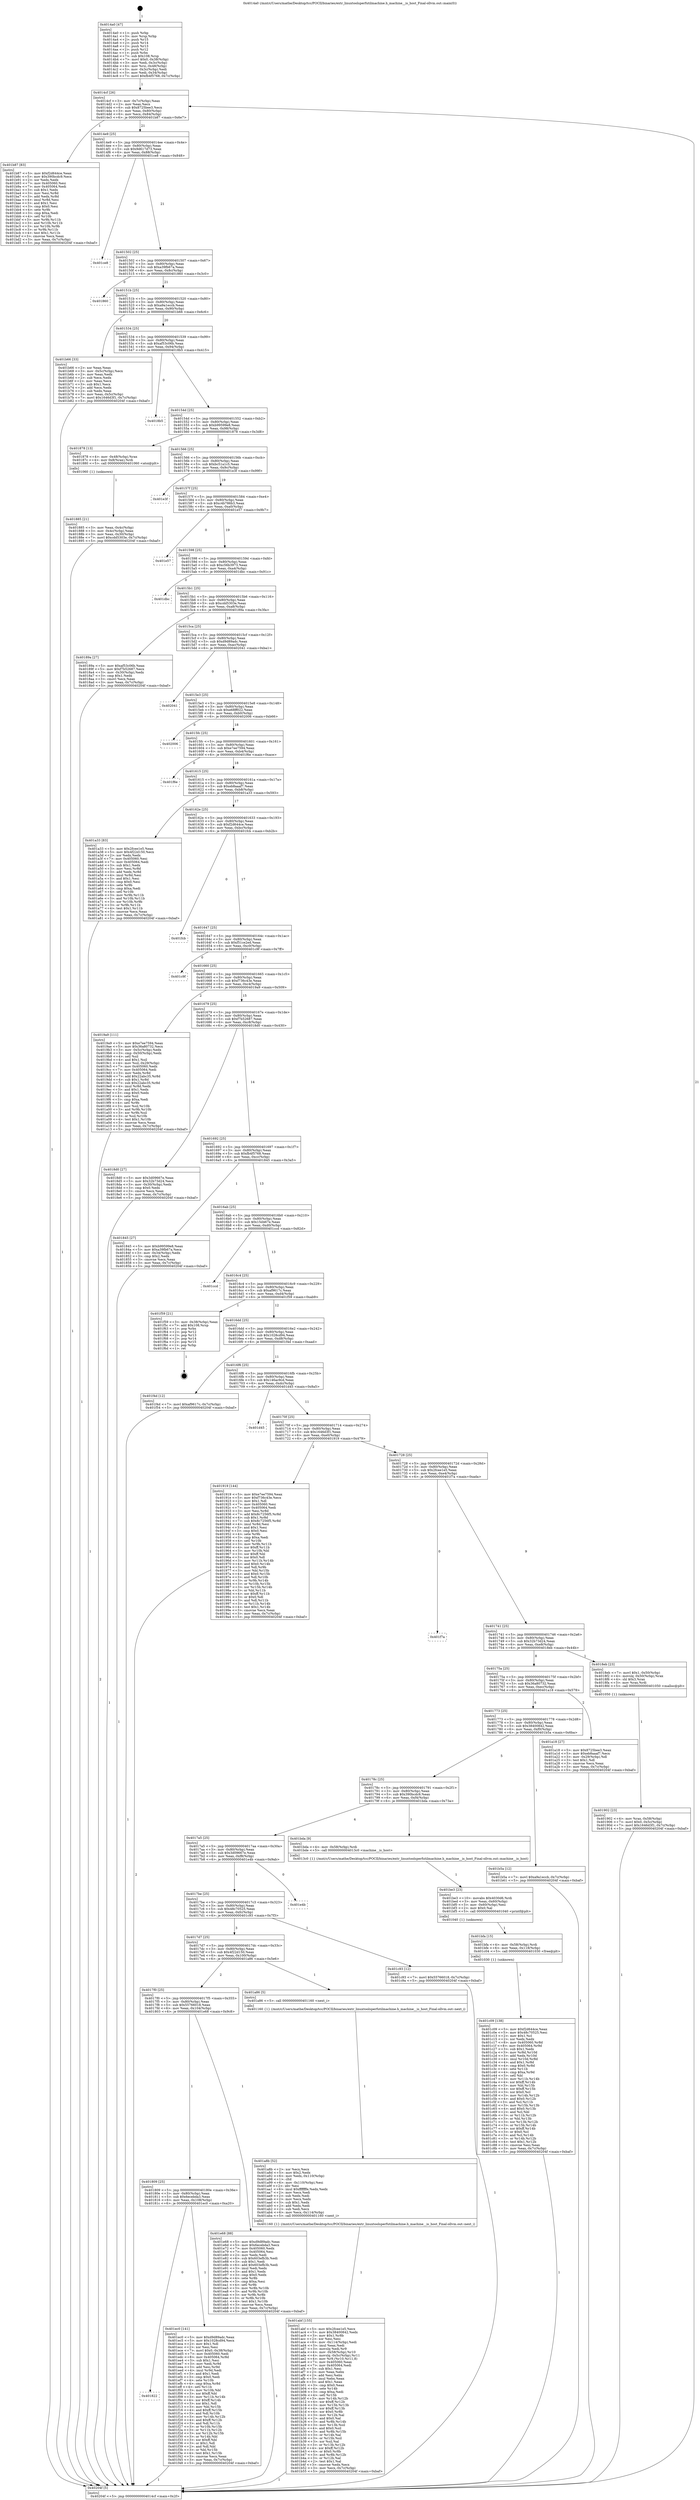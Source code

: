 digraph "0x4014a0" {
  label = "0x4014a0 (/mnt/c/Users/mathe/Desktop/tcc/POCII/binaries/extr_linuxtoolsperfutilmachine.h_machine__is_host_Final-ollvm.out::main(0))"
  labelloc = "t"
  node[shape=record]

  Entry [label="",width=0.3,height=0.3,shape=circle,fillcolor=black,style=filled]
  "0x4014cf" [label="{
     0x4014cf [26]\l
     | [instrs]\l
     &nbsp;&nbsp;0x4014cf \<+3\>: mov -0x7c(%rbp),%eax\l
     &nbsp;&nbsp;0x4014d2 \<+2\>: mov %eax,%ecx\l
     &nbsp;&nbsp;0x4014d4 \<+6\>: sub $0x8725bee3,%ecx\l
     &nbsp;&nbsp;0x4014da \<+3\>: mov %eax,-0x80(%rbp)\l
     &nbsp;&nbsp;0x4014dd \<+6\>: mov %ecx,-0x84(%rbp)\l
     &nbsp;&nbsp;0x4014e3 \<+6\>: je 0000000000401b87 \<main+0x6e7\>\l
  }"]
  "0x401b87" [label="{
     0x401b87 [83]\l
     | [instrs]\l
     &nbsp;&nbsp;0x401b87 \<+5\>: mov $0xf2d644ce,%eax\l
     &nbsp;&nbsp;0x401b8c \<+5\>: mov $0x390bcdc9,%ecx\l
     &nbsp;&nbsp;0x401b91 \<+2\>: xor %edx,%edx\l
     &nbsp;&nbsp;0x401b93 \<+7\>: mov 0x405060,%esi\l
     &nbsp;&nbsp;0x401b9a \<+7\>: mov 0x405064,%edi\l
     &nbsp;&nbsp;0x401ba1 \<+3\>: sub $0x1,%edx\l
     &nbsp;&nbsp;0x401ba4 \<+3\>: mov %esi,%r8d\l
     &nbsp;&nbsp;0x401ba7 \<+3\>: add %edx,%r8d\l
     &nbsp;&nbsp;0x401baa \<+4\>: imul %r8d,%esi\l
     &nbsp;&nbsp;0x401bae \<+3\>: and $0x1,%esi\l
     &nbsp;&nbsp;0x401bb1 \<+3\>: cmp $0x0,%esi\l
     &nbsp;&nbsp;0x401bb4 \<+4\>: sete %r9b\l
     &nbsp;&nbsp;0x401bb8 \<+3\>: cmp $0xa,%edi\l
     &nbsp;&nbsp;0x401bbb \<+4\>: setl %r10b\l
     &nbsp;&nbsp;0x401bbf \<+3\>: mov %r9b,%r11b\l
     &nbsp;&nbsp;0x401bc2 \<+3\>: and %r10b,%r11b\l
     &nbsp;&nbsp;0x401bc5 \<+3\>: xor %r10b,%r9b\l
     &nbsp;&nbsp;0x401bc8 \<+3\>: or %r9b,%r11b\l
     &nbsp;&nbsp;0x401bcb \<+4\>: test $0x1,%r11b\l
     &nbsp;&nbsp;0x401bcf \<+3\>: cmovne %ecx,%eax\l
     &nbsp;&nbsp;0x401bd2 \<+3\>: mov %eax,-0x7c(%rbp)\l
     &nbsp;&nbsp;0x401bd5 \<+5\>: jmp 000000000040204f \<main+0xbaf\>\l
  }"]
  "0x4014e9" [label="{
     0x4014e9 [25]\l
     | [instrs]\l
     &nbsp;&nbsp;0x4014e9 \<+5\>: jmp 00000000004014ee \<main+0x4e\>\l
     &nbsp;&nbsp;0x4014ee \<+3\>: mov -0x80(%rbp),%eax\l
     &nbsp;&nbsp;0x4014f1 \<+5\>: sub $0x9d617d73,%eax\l
     &nbsp;&nbsp;0x4014f6 \<+6\>: mov %eax,-0x88(%rbp)\l
     &nbsp;&nbsp;0x4014fc \<+6\>: je 0000000000401ce8 \<main+0x848\>\l
  }"]
  Exit [label="",width=0.3,height=0.3,shape=circle,fillcolor=black,style=filled,peripheries=2]
  "0x401ce8" [label="{
     0x401ce8\l
  }", style=dashed]
  "0x401502" [label="{
     0x401502 [25]\l
     | [instrs]\l
     &nbsp;&nbsp;0x401502 \<+5\>: jmp 0000000000401507 \<main+0x67\>\l
     &nbsp;&nbsp;0x401507 \<+3\>: mov -0x80(%rbp),%eax\l
     &nbsp;&nbsp;0x40150a \<+5\>: sub $0xa39fb67a,%eax\l
     &nbsp;&nbsp;0x40150f \<+6\>: mov %eax,-0x8c(%rbp)\l
     &nbsp;&nbsp;0x401515 \<+6\>: je 0000000000401860 \<main+0x3c0\>\l
  }"]
  "0x401822" [label="{
     0x401822\l
  }", style=dashed]
  "0x401860" [label="{
     0x401860\l
  }", style=dashed]
  "0x40151b" [label="{
     0x40151b [25]\l
     | [instrs]\l
     &nbsp;&nbsp;0x40151b \<+5\>: jmp 0000000000401520 \<main+0x80\>\l
     &nbsp;&nbsp;0x401520 \<+3\>: mov -0x80(%rbp),%eax\l
     &nbsp;&nbsp;0x401523 \<+5\>: sub $0xa9a1eccb,%eax\l
     &nbsp;&nbsp;0x401528 \<+6\>: mov %eax,-0x90(%rbp)\l
     &nbsp;&nbsp;0x40152e \<+6\>: je 0000000000401b66 \<main+0x6c6\>\l
  }"]
  "0x401ec0" [label="{
     0x401ec0 [141]\l
     | [instrs]\l
     &nbsp;&nbsp;0x401ec0 \<+5\>: mov $0xd9d89adc,%eax\l
     &nbsp;&nbsp;0x401ec5 \<+5\>: mov $0x1028cd94,%ecx\l
     &nbsp;&nbsp;0x401eca \<+2\>: mov $0x1,%dl\l
     &nbsp;&nbsp;0x401ecc \<+2\>: xor %esi,%esi\l
     &nbsp;&nbsp;0x401ece \<+7\>: movl $0x0,-0x38(%rbp)\l
     &nbsp;&nbsp;0x401ed5 \<+7\>: mov 0x405060,%edi\l
     &nbsp;&nbsp;0x401edc \<+8\>: mov 0x405064,%r8d\l
     &nbsp;&nbsp;0x401ee4 \<+3\>: sub $0x1,%esi\l
     &nbsp;&nbsp;0x401ee7 \<+3\>: mov %edi,%r9d\l
     &nbsp;&nbsp;0x401eea \<+3\>: add %esi,%r9d\l
     &nbsp;&nbsp;0x401eed \<+4\>: imul %r9d,%edi\l
     &nbsp;&nbsp;0x401ef1 \<+3\>: and $0x1,%edi\l
     &nbsp;&nbsp;0x401ef4 \<+3\>: cmp $0x0,%edi\l
     &nbsp;&nbsp;0x401ef7 \<+4\>: sete %r10b\l
     &nbsp;&nbsp;0x401efb \<+4\>: cmp $0xa,%r8d\l
     &nbsp;&nbsp;0x401eff \<+4\>: setl %r11b\l
     &nbsp;&nbsp;0x401f03 \<+3\>: mov %r10b,%bl\l
     &nbsp;&nbsp;0x401f06 \<+3\>: xor $0xff,%bl\l
     &nbsp;&nbsp;0x401f09 \<+3\>: mov %r11b,%r14b\l
     &nbsp;&nbsp;0x401f0c \<+4\>: xor $0xff,%r14b\l
     &nbsp;&nbsp;0x401f10 \<+3\>: xor $0x1,%dl\l
     &nbsp;&nbsp;0x401f13 \<+3\>: mov %bl,%r15b\l
     &nbsp;&nbsp;0x401f16 \<+4\>: and $0xff,%r15b\l
     &nbsp;&nbsp;0x401f1a \<+3\>: and %dl,%r10b\l
     &nbsp;&nbsp;0x401f1d \<+3\>: mov %r14b,%r12b\l
     &nbsp;&nbsp;0x401f20 \<+4\>: and $0xff,%r12b\l
     &nbsp;&nbsp;0x401f24 \<+3\>: and %dl,%r11b\l
     &nbsp;&nbsp;0x401f27 \<+3\>: or %r10b,%r15b\l
     &nbsp;&nbsp;0x401f2a \<+3\>: or %r11b,%r12b\l
     &nbsp;&nbsp;0x401f2d \<+3\>: xor %r12b,%r15b\l
     &nbsp;&nbsp;0x401f30 \<+3\>: or %r14b,%bl\l
     &nbsp;&nbsp;0x401f33 \<+3\>: xor $0xff,%bl\l
     &nbsp;&nbsp;0x401f36 \<+3\>: or $0x1,%dl\l
     &nbsp;&nbsp;0x401f39 \<+2\>: and %dl,%bl\l
     &nbsp;&nbsp;0x401f3b \<+3\>: or %bl,%r15b\l
     &nbsp;&nbsp;0x401f3e \<+4\>: test $0x1,%r15b\l
     &nbsp;&nbsp;0x401f42 \<+3\>: cmovne %ecx,%eax\l
     &nbsp;&nbsp;0x401f45 \<+3\>: mov %eax,-0x7c(%rbp)\l
     &nbsp;&nbsp;0x401f48 \<+5\>: jmp 000000000040204f \<main+0xbaf\>\l
  }"]
  "0x401b66" [label="{
     0x401b66 [33]\l
     | [instrs]\l
     &nbsp;&nbsp;0x401b66 \<+2\>: xor %eax,%eax\l
     &nbsp;&nbsp;0x401b68 \<+3\>: mov -0x5c(%rbp),%ecx\l
     &nbsp;&nbsp;0x401b6b \<+2\>: mov %eax,%edx\l
     &nbsp;&nbsp;0x401b6d \<+2\>: sub %ecx,%edx\l
     &nbsp;&nbsp;0x401b6f \<+2\>: mov %eax,%ecx\l
     &nbsp;&nbsp;0x401b71 \<+3\>: sub $0x1,%ecx\l
     &nbsp;&nbsp;0x401b74 \<+2\>: add %ecx,%edx\l
     &nbsp;&nbsp;0x401b76 \<+2\>: sub %edx,%eax\l
     &nbsp;&nbsp;0x401b78 \<+3\>: mov %eax,-0x5c(%rbp)\l
     &nbsp;&nbsp;0x401b7b \<+7\>: movl $0x1646d3f1,-0x7c(%rbp)\l
     &nbsp;&nbsp;0x401b82 \<+5\>: jmp 000000000040204f \<main+0xbaf\>\l
  }"]
  "0x401534" [label="{
     0x401534 [25]\l
     | [instrs]\l
     &nbsp;&nbsp;0x401534 \<+5\>: jmp 0000000000401539 \<main+0x99\>\l
     &nbsp;&nbsp;0x401539 \<+3\>: mov -0x80(%rbp),%eax\l
     &nbsp;&nbsp;0x40153c \<+5\>: sub $0xaf53c06b,%eax\l
     &nbsp;&nbsp;0x401541 \<+6\>: mov %eax,-0x94(%rbp)\l
     &nbsp;&nbsp;0x401547 \<+6\>: je 00000000004018b5 \<main+0x415\>\l
  }"]
  "0x401809" [label="{
     0x401809 [25]\l
     | [instrs]\l
     &nbsp;&nbsp;0x401809 \<+5\>: jmp 000000000040180e \<main+0x36e\>\l
     &nbsp;&nbsp;0x40180e \<+3\>: mov -0x80(%rbp),%eax\l
     &nbsp;&nbsp;0x401811 \<+5\>: sub $0x6ecebda3,%eax\l
     &nbsp;&nbsp;0x401816 \<+6\>: mov %eax,-0x108(%rbp)\l
     &nbsp;&nbsp;0x40181c \<+6\>: je 0000000000401ec0 \<main+0xa20\>\l
  }"]
  "0x4018b5" [label="{
     0x4018b5\l
  }", style=dashed]
  "0x40154d" [label="{
     0x40154d [25]\l
     | [instrs]\l
     &nbsp;&nbsp;0x40154d \<+5\>: jmp 0000000000401552 \<main+0xb2\>\l
     &nbsp;&nbsp;0x401552 \<+3\>: mov -0x80(%rbp),%eax\l
     &nbsp;&nbsp;0x401555 \<+5\>: sub $0xb99599e8,%eax\l
     &nbsp;&nbsp;0x40155a \<+6\>: mov %eax,-0x98(%rbp)\l
     &nbsp;&nbsp;0x401560 \<+6\>: je 0000000000401878 \<main+0x3d8\>\l
  }"]
  "0x401e68" [label="{
     0x401e68 [88]\l
     | [instrs]\l
     &nbsp;&nbsp;0x401e68 \<+5\>: mov $0xd9d89adc,%eax\l
     &nbsp;&nbsp;0x401e6d \<+5\>: mov $0x6ecebda3,%ecx\l
     &nbsp;&nbsp;0x401e72 \<+7\>: mov 0x405060,%edx\l
     &nbsp;&nbsp;0x401e79 \<+7\>: mov 0x405064,%esi\l
     &nbsp;&nbsp;0x401e80 \<+2\>: mov %edx,%edi\l
     &nbsp;&nbsp;0x401e82 \<+6\>: sub $0x603efb3b,%edi\l
     &nbsp;&nbsp;0x401e88 \<+3\>: sub $0x1,%edi\l
     &nbsp;&nbsp;0x401e8b \<+6\>: add $0x603efb3b,%edi\l
     &nbsp;&nbsp;0x401e91 \<+3\>: imul %edi,%edx\l
     &nbsp;&nbsp;0x401e94 \<+3\>: and $0x1,%edx\l
     &nbsp;&nbsp;0x401e97 \<+3\>: cmp $0x0,%edx\l
     &nbsp;&nbsp;0x401e9a \<+4\>: sete %r8b\l
     &nbsp;&nbsp;0x401e9e \<+3\>: cmp $0xa,%esi\l
     &nbsp;&nbsp;0x401ea1 \<+4\>: setl %r9b\l
     &nbsp;&nbsp;0x401ea5 \<+3\>: mov %r8b,%r10b\l
     &nbsp;&nbsp;0x401ea8 \<+3\>: and %r9b,%r10b\l
     &nbsp;&nbsp;0x401eab \<+3\>: xor %r9b,%r8b\l
     &nbsp;&nbsp;0x401eae \<+3\>: or %r8b,%r10b\l
     &nbsp;&nbsp;0x401eb1 \<+4\>: test $0x1,%r10b\l
     &nbsp;&nbsp;0x401eb5 \<+3\>: cmovne %ecx,%eax\l
     &nbsp;&nbsp;0x401eb8 \<+3\>: mov %eax,-0x7c(%rbp)\l
     &nbsp;&nbsp;0x401ebb \<+5\>: jmp 000000000040204f \<main+0xbaf\>\l
  }"]
  "0x401878" [label="{
     0x401878 [13]\l
     | [instrs]\l
     &nbsp;&nbsp;0x401878 \<+4\>: mov -0x48(%rbp),%rax\l
     &nbsp;&nbsp;0x40187c \<+4\>: mov 0x8(%rax),%rdi\l
     &nbsp;&nbsp;0x401880 \<+5\>: call 0000000000401060 \<atoi@plt\>\l
     | [calls]\l
     &nbsp;&nbsp;0x401060 \{1\} (unknown)\l
  }"]
  "0x401566" [label="{
     0x401566 [25]\l
     | [instrs]\l
     &nbsp;&nbsp;0x401566 \<+5\>: jmp 000000000040156b \<main+0xcb\>\l
     &nbsp;&nbsp;0x40156b \<+3\>: mov -0x80(%rbp),%eax\l
     &nbsp;&nbsp;0x40156e \<+5\>: sub $0xbc51a1c5,%eax\l
     &nbsp;&nbsp;0x401573 \<+6\>: mov %eax,-0x9c(%rbp)\l
     &nbsp;&nbsp;0x401579 \<+6\>: je 0000000000401e3f \<main+0x99f\>\l
  }"]
  "0x401c09" [label="{
     0x401c09 [138]\l
     | [instrs]\l
     &nbsp;&nbsp;0x401c09 \<+5\>: mov $0xf2d644ce,%eax\l
     &nbsp;&nbsp;0x401c0e \<+5\>: mov $0x48c70525,%esi\l
     &nbsp;&nbsp;0x401c13 \<+2\>: mov $0x1,%cl\l
     &nbsp;&nbsp;0x401c15 \<+2\>: xor %edx,%edx\l
     &nbsp;&nbsp;0x401c17 \<+8\>: mov 0x405060,%r8d\l
     &nbsp;&nbsp;0x401c1f \<+8\>: mov 0x405064,%r9d\l
     &nbsp;&nbsp;0x401c27 \<+3\>: sub $0x1,%edx\l
     &nbsp;&nbsp;0x401c2a \<+3\>: mov %r8d,%r10d\l
     &nbsp;&nbsp;0x401c2d \<+3\>: add %edx,%r10d\l
     &nbsp;&nbsp;0x401c30 \<+4\>: imul %r10d,%r8d\l
     &nbsp;&nbsp;0x401c34 \<+4\>: and $0x1,%r8d\l
     &nbsp;&nbsp;0x401c38 \<+4\>: cmp $0x0,%r8d\l
     &nbsp;&nbsp;0x401c3c \<+4\>: sete %r11b\l
     &nbsp;&nbsp;0x401c40 \<+4\>: cmp $0xa,%r9d\l
     &nbsp;&nbsp;0x401c44 \<+3\>: setl %bl\l
     &nbsp;&nbsp;0x401c47 \<+3\>: mov %r11b,%r14b\l
     &nbsp;&nbsp;0x401c4a \<+4\>: xor $0xff,%r14b\l
     &nbsp;&nbsp;0x401c4e \<+3\>: mov %bl,%r15b\l
     &nbsp;&nbsp;0x401c51 \<+4\>: xor $0xff,%r15b\l
     &nbsp;&nbsp;0x401c55 \<+3\>: xor $0x0,%cl\l
     &nbsp;&nbsp;0x401c58 \<+3\>: mov %r14b,%r12b\l
     &nbsp;&nbsp;0x401c5b \<+4\>: and $0x0,%r12b\l
     &nbsp;&nbsp;0x401c5f \<+3\>: and %cl,%r11b\l
     &nbsp;&nbsp;0x401c62 \<+3\>: mov %r15b,%r13b\l
     &nbsp;&nbsp;0x401c65 \<+4\>: and $0x0,%r13b\l
     &nbsp;&nbsp;0x401c69 \<+2\>: and %cl,%bl\l
     &nbsp;&nbsp;0x401c6b \<+3\>: or %r11b,%r12b\l
     &nbsp;&nbsp;0x401c6e \<+3\>: or %bl,%r13b\l
     &nbsp;&nbsp;0x401c71 \<+3\>: xor %r13b,%r12b\l
     &nbsp;&nbsp;0x401c74 \<+3\>: or %r15b,%r14b\l
     &nbsp;&nbsp;0x401c77 \<+4\>: xor $0xff,%r14b\l
     &nbsp;&nbsp;0x401c7b \<+3\>: or $0x0,%cl\l
     &nbsp;&nbsp;0x401c7e \<+3\>: and %cl,%r14b\l
     &nbsp;&nbsp;0x401c81 \<+3\>: or %r14b,%r12b\l
     &nbsp;&nbsp;0x401c84 \<+4\>: test $0x1,%r12b\l
     &nbsp;&nbsp;0x401c88 \<+3\>: cmovne %esi,%eax\l
     &nbsp;&nbsp;0x401c8b \<+3\>: mov %eax,-0x7c(%rbp)\l
     &nbsp;&nbsp;0x401c8e \<+5\>: jmp 000000000040204f \<main+0xbaf\>\l
  }"]
  "0x401e3f" [label="{
     0x401e3f\l
  }", style=dashed]
  "0x40157f" [label="{
     0x40157f [25]\l
     | [instrs]\l
     &nbsp;&nbsp;0x40157f \<+5\>: jmp 0000000000401584 \<main+0xe4\>\l
     &nbsp;&nbsp;0x401584 \<+3\>: mov -0x80(%rbp),%eax\l
     &nbsp;&nbsp;0x401587 \<+5\>: sub $0xc4b786b3,%eax\l
     &nbsp;&nbsp;0x40158c \<+6\>: mov %eax,-0xa0(%rbp)\l
     &nbsp;&nbsp;0x401592 \<+6\>: je 0000000000401e57 \<main+0x9b7\>\l
  }"]
  "0x401bfa" [label="{
     0x401bfa [15]\l
     | [instrs]\l
     &nbsp;&nbsp;0x401bfa \<+4\>: mov -0x58(%rbp),%rdi\l
     &nbsp;&nbsp;0x401bfe \<+6\>: mov %eax,-0x118(%rbp)\l
     &nbsp;&nbsp;0x401c04 \<+5\>: call 0000000000401030 \<free@plt\>\l
     | [calls]\l
     &nbsp;&nbsp;0x401030 \{1\} (unknown)\l
  }"]
  "0x401e57" [label="{
     0x401e57\l
  }", style=dashed]
  "0x401598" [label="{
     0x401598 [25]\l
     | [instrs]\l
     &nbsp;&nbsp;0x401598 \<+5\>: jmp 000000000040159d \<main+0xfd\>\l
     &nbsp;&nbsp;0x40159d \<+3\>: mov -0x80(%rbp),%eax\l
     &nbsp;&nbsp;0x4015a0 \<+5\>: sub $0xc56b3973,%eax\l
     &nbsp;&nbsp;0x4015a5 \<+6\>: mov %eax,-0xa4(%rbp)\l
     &nbsp;&nbsp;0x4015ab \<+6\>: je 0000000000401dbc \<main+0x91c\>\l
  }"]
  "0x401be3" [label="{
     0x401be3 [23]\l
     | [instrs]\l
     &nbsp;&nbsp;0x401be3 \<+10\>: movabs $0x4030d6,%rdi\l
     &nbsp;&nbsp;0x401bed \<+3\>: mov %eax,-0x60(%rbp)\l
     &nbsp;&nbsp;0x401bf0 \<+3\>: mov -0x60(%rbp),%esi\l
     &nbsp;&nbsp;0x401bf3 \<+2\>: mov $0x0,%al\l
     &nbsp;&nbsp;0x401bf5 \<+5\>: call 0000000000401040 \<printf@plt\>\l
     | [calls]\l
     &nbsp;&nbsp;0x401040 \{1\} (unknown)\l
  }"]
  "0x401dbc" [label="{
     0x401dbc\l
  }", style=dashed]
  "0x4015b1" [label="{
     0x4015b1 [25]\l
     | [instrs]\l
     &nbsp;&nbsp;0x4015b1 \<+5\>: jmp 00000000004015b6 \<main+0x116\>\l
     &nbsp;&nbsp;0x4015b6 \<+3\>: mov -0x80(%rbp),%eax\l
     &nbsp;&nbsp;0x4015b9 \<+5\>: sub $0xcdd5303e,%eax\l
     &nbsp;&nbsp;0x4015be \<+6\>: mov %eax,-0xa8(%rbp)\l
     &nbsp;&nbsp;0x4015c4 \<+6\>: je 000000000040189a \<main+0x3fa\>\l
  }"]
  "0x401abf" [label="{
     0x401abf [155]\l
     | [instrs]\l
     &nbsp;&nbsp;0x401abf \<+5\>: mov $0x2fcee1e5,%ecx\l
     &nbsp;&nbsp;0x401ac4 \<+5\>: mov $0x38400842,%edx\l
     &nbsp;&nbsp;0x401ac9 \<+3\>: mov $0x1,%r8b\l
     &nbsp;&nbsp;0x401acc \<+2\>: xor %esi,%esi\l
     &nbsp;&nbsp;0x401ace \<+6\>: mov -0x114(%rbp),%edi\l
     &nbsp;&nbsp;0x401ad4 \<+3\>: imul %eax,%edi\l
     &nbsp;&nbsp;0x401ad7 \<+3\>: movslq %edi,%r9\l
     &nbsp;&nbsp;0x401ada \<+4\>: mov -0x58(%rbp),%r10\l
     &nbsp;&nbsp;0x401ade \<+4\>: movslq -0x5c(%rbp),%r11\l
     &nbsp;&nbsp;0x401ae2 \<+4\>: mov %r9,(%r10,%r11,8)\l
     &nbsp;&nbsp;0x401ae6 \<+7\>: mov 0x405060,%eax\l
     &nbsp;&nbsp;0x401aed \<+7\>: mov 0x405064,%edi\l
     &nbsp;&nbsp;0x401af4 \<+3\>: sub $0x1,%esi\l
     &nbsp;&nbsp;0x401af7 \<+2\>: mov %eax,%ebx\l
     &nbsp;&nbsp;0x401af9 \<+2\>: add %esi,%ebx\l
     &nbsp;&nbsp;0x401afb \<+3\>: imul %ebx,%eax\l
     &nbsp;&nbsp;0x401afe \<+3\>: and $0x1,%eax\l
     &nbsp;&nbsp;0x401b01 \<+3\>: cmp $0x0,%eax\l
     &nbsp;&nbsp;0x401b04 \<+4\>: sete %r14b\l
     &nbsp;&nbsp;0x401b08 \<+3\>: cmp $0xa,%edi\l
     &nbsp;&nbsp;0x401b0b \<+4\>: setl %r15b\l
     &nbsp;&nbsp;0x401b0f \<+3\>: mov %r14b,%r12b\l
     &nbsp;&nbsp;0x401b12 \<+4\>: xor $0xff,%r12b\l
     &nbsp;&nbsp;0x401b16 \<+3\>: mov %r15b,%r13b\l
     &nbsp;&nbsp;0x401b19 \<+4\>: xor $0xff,%r13b\l
     &nbsp;&nbsp;0x401b1d \<+4\>: xor $0x0,%r8b\l
     &nbsp;&nbsp;0x401b21 \<+3\>: mov %r12b,%al\l
     &nbsp;&nbsp;0x401b24 \<+2\>: and $0x0,%al\l
     &nbsp;&nbsp;0x401b26 \<+3\>: and %r8b,%r14b\l
     &nbsp;&nbsp;0x401b29 \<+3\>: mov %r13b,%sil\l
     &nbsp;&nbsp;0x401b2c \<+4\>: and $0x0,%sil\l
     &nbsp;&nbsp;0x401b30 \<+3\>: and %r8b,%r15b\l
     &nbsp;&nbsp;0x401b33 \<+3\>: or %r14b,%al\l
     &nbsp;&nbsp;0x401b36 \<+3\>: or %r15b,%sil\l
     &nbsp;&nbsp;0x401b39 \<+3\>: xor %sil,%al\l
     &nbsp;&nbsp;0x401b3c \<+3\>: or %r13b,%r12b\l
     &nbsp;&nbsp;0x401b3f \<+4\>: xor $0xff,%r12b\l
     &nbsp;&nbsp;0x401b43 \<+4\>: or $0x0,%r8b\l
     &nbsp;&nbsp;0x401b47 \<+3\>: and %r8b,%r12b\l
     &nbsp;&nbsp;0x401b4a \<+3\>: or %r12b,%al\l
     &nbsp;&nbsp;0x401b4d \<+2\>: test $0x1,%al\l
     &nbsp;&nbsp;0x401b4f \<+3\>: cmovne %edx,%ecx\l
     &nbsp;&nbsp;0x401b52 \<+3\>: mov %ecx,-0x7c(%rbp)\l
     &nbsp;&nbsp;0x401b55 \<+5\>: jmp 000000000040204f \<main+0xbaf\>\l
  }"]
  "0x40189a" [label="{
     0x40189a [27]\l
     | [instrs]\l
     &nbsp;&nbsp;0x40189a \<+5\>: mov $0xaf53c06b,%eax\l
     &nbsp;&nbsp;0x40189f \<+5\>: mov $0xf7b52687,%ecx\l
     &nbsp;&nbsp;0x4018a4 \<+3\>: mov -0x30(%rbp),%edx\l
     &nbsp;&nbsp;0x4018a7 \<+3\>: cmp $0x1,%edx\l
     &nbsp;&nbsp;0x4018aa \<+3\>: cmovl %ecx,%eax\l
     &nbsp;&nbsp;0x4018ad \<+3\>: mov %eax,-0x7c(%rbp)\l
     &nbsp;&nbsp;0x4018b0 \<+5\>: jmp 000000000040204f \<main+0xbaf\>\l
  }"]
  "0x4015ca" [label="{
     0x4015ca [25]\l
     | [instrs]\l
     &nbsp;&nbsp;0x4015ca \<+5\>: jmp 00000000004015cf \<main+0x12f\>\l
     &nbsp;&nbsp;0x4015cf \<+3\>: mov -0x80(%rbp),%eax\l
     &nbsp;&nbsp;0x4015d2 \<+5\>: sub $0xd9d89adc,%eax\l
     &nbsp;&nbsp;0x4015d7 \<+6\>: mov %eax,-0xac(%rbp)\l
     &nbsp;&nbsp;0x4015dd \<+6\>: je 0000000000402041 \<main+0xba1\>\l
  }"]
  "0x401a8b" [label="{
     0x401a8b [52]\l
     | [instrs]\l
     &nbsp;&nbsp;0x401a8b \<+2\>: xor %ecx,%ecx\l
     &nbsp;&nbsp;0x401a8d \<+5\>: mov $0x2,%edx\l
     &nbsp;&nbsp;0x401a92 \<+6\>: mov %edx,-0x110(%rbp)\l
     &nbsp;&nbsp;0x401a98 \<+1\>: cltd\l
     &nbsp;&nbsp;0x401a99 \<+6\>: mov -0x110(%rbp),%esi\l
     &nbsp;&nbsp;0x401a9f \<+2\>: idiv %esi\l
     &nbsp;&nbsp;0x401aa1 \<+6\>: imul $0xfffffffe,%edx,%edx\l
     &nbsp;&nbsp;0x401aa7 \<+2\>: mov %ecx,%edi\l
     &nbsp;&nbsp;0x401aa9 \<+2\>: sub %edx,%edi\l
     &nbsp;&nbsp;0x401aab \<+2\>: mov %ecx,%edx\l
     &nbsp;&nbsp;0x401aad \<+3\>: sub $0x1,%edx\l
     &nbsp;&nbsp;0x401ab0 \<+2\>: add %edx,%edi\l
     &nbsp;&nbsp;0x401ab2 \<+2\>: sub %edi,%ecx\l
     &nbsp;&nbsp;0x401ab4 \<+6\>: mov %ecx,-0x114(%rbp)\l
     &nbsp;&nbsp;0x401aba \<+5\>: call 0000000000401160 \<next_i\>\l
     | [calls]\l
     &nbsp;&nbsp;0x401160 \{1\} (/mnt/c/Users/mathe/Desktop/tcc/POCII/binaries/extr_linuxtoolsperfutilmachine.h_machine__is_host_Final-ollvm.out::next_i)\l
  }"]
  "0x402041" [label="{
     0x402041\l
  }", style=dashed]
  "0x4015e3" [label="{
     0x4015e3 [25]\l
     | [instrs]\l
     &nbsp;&nbsp;0x4015e3 \<+5\>: jmp 00000000004015e8 \<main+0x148\>\l
     &nbsp;&nbsp;0x4015e8 \<+3\>: mov -0x80(%rbp),%eax\l
     &nbsp;&nbsp;0x4015eb \<+5\>: sub $0xe68ff022,%eax\l
     &nbsp;&nbsp;0x4015f0 \<+6\>: mov %eax,-0xb0(%rbp)\l
     &nbsp;&nbsp;0x4015f6 \<+6\>: je 0000000000402006 \<main+0xb66\>\l
  }"]
  "0x4017f0" [label="{
     0x4017f0 [25]\l
     | [instrs]\l
     &nbsp;&nbsp;0x4017f0 \<+5\>: jmp 00000000004017f5 \<main+0x355\>\l
     &nbsp;&nbsp;0x4017f5 \<+3\>: mov -0x80(%rbp),%eax\l
     &nbsp;&nbsp;0x4017f8 \<+5\>: sub $0x55766018,%eax\l
     &nbsp;&nbsp;0x4017fd \<+6\>: mov %eax,-0x104(%rbp)\l
     &nbsp;&nbsp;0x401803 \<+6\>: je 0000000000401e68 \<main+0x9c8\>\l
  }"]
  "0x402006" [label="{
     0x402006\l
  }", style=dashed]
  "0x4015fc" [label="{
     0x4015fc [25]\l
     | [instrs]\l
     &nbsp;&nbsp;0x4015fc \<+5\>: jmp 0000000000401601 \<main+0x161\>\l
     &nbsp;&nbsp;0x401601 \<+3\>: mov -0x80(%rbp),%eax\l
     &nbsp;&nbsp;0x401604 \<+5\>: sub $0xe7ee7594,%eax\l
     &nbsp;&nbsp;0x401609 \<+6\>: mov %eax,-0xb4(%rbp)\l
     &nbsp;&nbsp;0x40160f \<+6\>: je 0000000000401f6e \<main+0xace\>\l
  }"]
  "0x401a86" [label="{
     0x401a86 [5]\l
     | [instrs]\l
     &nbsp;&nbsp;0x401a86 \<+5\>: call 0000000000401160 \<next_i\>\l
     | [calls]\l
     &nbsp;&nbsp;0x401160 \{1\} (/mnt/c/Users/mathe/Desktop/tcc/POCII/binaries/extr_linuxtoolsperfutilmachine.h_machine__is_host_Final-ollvm.out::next_i)\l
  }"]
  "0x401f6e" [label="{
     0x401f6e\l
  }", style=dashed]
  "0x401615" [label="{
     0x401615 [25]\l
     | [instrs]\l
     &nbsp;&nbsp;0x401615 \<+5\>: jmp 000000000040161a \<main+0x17a\>\l
     &nbsp;&nbsp;0x40161a \<+3\>: mov -0x80(%rbp),%eax\l
     &nbsp;&nbsp;0x40161d \<+5\>: sub $0xeb8aaaf7,%eax\l
     &nbsp;&nbsp;0x401622 \<+6\>: mov %eax,-0xb8(%rbp)\l
     &nbsp;&nbsp;0x401628 \<+6\>: je 0000000000401a33 \<main+0x593\>\l
  }"]
  "0x4017d7" [label="{
     0x4017d7 [25]\l
     | [instrs]\l
     &nbsp;&nbsp;0x4017d7 \<+5\>: jmp 00000000004017dc \<main+0x33c\>\l
     &nbsp;&nbsp;0x4017dc \<+3\>: mov -0x80(%rbp),%eax\l
     &nbsp;&nbsp;0x4017df \<+5\>: sub $0x4f22d150,%eax\l
     &nbsp;&nbsp;0x4017e4 \<+6\>: mov %eax,-0x100(%rbp)\l
     &nbsp;&nbsp;0x4017ea \<+6\>: je 0000000000401a86 \<main+0x5e6\>\l
  }"]
  "0x401a33" [label="{
     0x401a33 [83]\l
     | [instrs]\l
     &nbsp;&nbsp;0x401a33 \<+5\>: mov $0x2fcee1e5,%eax\l
     &nbsp;&nbsp;0x401a38 \<+5\>: mov $0x4f22d150,%ecx\l
     &nbsp;&nbsp;0x401a3d \<+2\>: xor %edx,%edx\l
     &nbsp;&nbsp;0x401a3f \<+7\>: mov 0x405060,%esi\l
     &nbsp;&nbsp;0x401a46 \<+7\>: mov 0x405064,%edi\l
     &nbsp;&nbsp;0x401a4d \<+3\>: sub $0x1,%edx\l
     &nbsp;&nbsp;0x401a50 \<+3\>: mov %esi,%r8d\l
     &nbsp;&nbsp;0x401a53 \<+3\>: add %edx,%r8d\l
     &nbsp;&nbsp;0x401a56 \<+4\>: imul %r8d,%esi\l
     &nbsp;&nbsp;0x401a5a \<+3\>: and $0x1,%esi\l
     &nbsp;&nbsp;0x401a5d \<+3\>: cmp $0x0,%esi\l
     &nbsp;&nbsp;0x401a60 \<+4\>: sete %r9b\l
     &nbsp;&nbsp;0x401a64 \<+3\>: cmp $0xa,%edi\l
     &nbsp;&nbsp;0x401a67 \<+4\>: setl %r10b\l
     &nbsp;&nbsp;0x401a6b \<+3\>: mov %r9b,%r11b\l
     &nbsp;&nbsp;0x401a6e \<+3\>: and %r10b,%r11b\l
     &nbsp;&nbsp;0x401a71 \<+3\>: xor %r10b,%r9b\l
     &nbsp;&nbsp;0x401a74 \<+3\>: or %r9b,%r11b\l
     &nbsp;&nbsp;0x401a77 \<+4\>: test $0x1,%r11b\l
     &nbsp;&nbsp;0x401a7b \<+3\>: cmovne %ecx,%eax\l
     &nbsp;&nbsp;0x401a7e \<+3\>: mov %eax,-0x7c(%rbp)\l
     &nbsp;&nbsp;0x401a81 \<+5\>: jmp 000000000040204f \<main+0xbaf\>\l
  }"]
  "0x40162e" [label="{
     0x40162e [25]\l
     | [instrs]\l
     &nbsp;&nbsp;0x40162e \<+5\>: jmp 0000000000401633 \<main+0x193\>\l
     &nbsp;&nbsp;0x401633 \<+3\>: mov -0x80(%rbp),%eax\l
     &nbsp;&nbsp;0x401636 \<+5\>: sub $0xf2d644ce,%eax\l
     &nbsp;&nbsp;0x40163b \<+6\>: mov %eax,-0xbc(%rbp)\l
     &nbsp;&nbsp;0x401641 \<+6\>: je 0000000000401fcb \<main+0xb2b\>\l
  }"]
  "0x401c93" [label="{
     0x401c93 [12]\l
     | [instrs]\l
     &nbsp;&nbsp;0x401c93 \<+7\>: movl $0x55766018,-0x7c(%rbp)\l
     &nbsp;&nbsp;0x401c9a \<+5\>: jmp 000000000040204f \<main+0xbaf\>\l
  }"]
  "0x401fcb" [label="{
     0x401fcb\l
  }", style=dashed]
  "0x401647" [label="{
     0x401647 [25]\l
     | [instrs]\l
     &nbsp;&nbsp;0x401647 \<+5\>: jmp 000000000040164c \<main+0x1ac\>\l
     &nbsp;&nbsp;0x40164c \<+3\>: mov -0x80(%rbp),%eax\l
     &nbsp;&nbsp;0x40164f \<+5\>: sub $0xf51ce2ed,%eax\l
     &nbsp;&nbsp;0x401654 \<+6\>: mov %eax,-0xc0(%rbp)\l
     &nbsp;&nbsp;0x40165a \<+6\>: je 0000000000401c9f \<main+0x7ff\>\l
  }"]
  "0x4017be" [label="{
     0x4017be [25]\l
     | [instrs]\l
     &nbsp;&nbsp;0x4017be \<+5\>: jmp 00000000004017c3 \<main+0x323\>\l
     &nbsp;&nbsp;0x4017c3 \<+3\>: mov -0x80(%rbp),%eax\l
     &nbsp;&nbsp;0x4017c6 \<+5\>: sub $0x48c70525,%eax\l
     &nbsp;&nbsp;0x4017cb \<+6\>: mov %eax,-0xfc(%rbp)\l
     &nbsp;&nbsp;0x4017d1 \<+6\>: je 0000000000401c93 \<main+0x7f3\>\l
  }"]
  "0x401c9f" [label="{
     0x401c9f\l
  }", style=dashed]
  "0x401660" [label="{
     0x401660 [25]\l
     | [instrs]\l
     &nbsp;&nbsp;0x401660 \<+5\>: jmp 0000000000401665 \<main+0x1c5\>\l
     &nbsp;&nbsp;0x401665 \<+3\>: mov -0x80(%rbp),%eax\l
     &nbsp;&nbsp;0x401668 \<+5\>: sub $0xf736c43e,%eax\l
     &nbsp;&nbsp;0x40166d \<+6\>: mov %eax,-0xc4(%rbp)\l
     &nbsp;&nbsp;0x401673 \<+6\>: je 00000000004019a9 \<main+0x509\>\l
  }"]
  "0x401e4b" [label="{
     0x401e4b\l
  }", style=dashed]
  "0x4019a9" [label="{
     0x4019a9 [111]\l
     | [instrs]\l
     &nbsp;&nbsp;0x4019a9 \<+5\>: mov $0xe7ee7594,%eax\l
     &nbsp;&nbsp;0x4019ae \<+5\>: mov $0x36a80732,%ecx\l
     &nbsp;&nbsp;0x4019b3 \<+3\>: mov -0x5c(%rbp),%edx\l
     &nbsp;&nbsp;0x4019b6 \<+3\>: cmp -0x50(%rbp),%edx\l
     &nbsp;&nbsp;0x4019b9 \<+4\>: setl %sil\l
     &nbsp;&nbsp;0x4019bd \<+4\>: and $0x1,%sil\l
     &nbsp;&nbsp;0x4019c1 \<+4\>: mov %sil,-0x29(%rbp)\l
     &nbsp;&nbsp;0x4019c5 \<+7\>: mov 0x405060,%edx\l
     &nbsp;&nbsp;0x4019cc \<+7\>: mov 0x405064,%edi\l
     &nbsp;&nbsp;0x4019d3 \<+3\>: mov %edx,%r8d\l
     &nbsp;&nbsp;0x4019d6 \<+7\>: add $0x22abc35,%r8d\l
     &nbsp;&nbsp;0x4019dd \<+4\>: sub $0x1,%r8d\l
     &nbsp;&nbsp;0x4019e1 \<+7\>: sub $0x22abc35,%r8d\l
     &nbsp;&nbsp;0x4019e8 \<+4\>: imul %r8d,%edx\l
     &nbsp;&nbsp;0x4019ec \<+3\>: and $0x1,%edx\l
     &nbsp;&nbsp;0x4019ef \<+3\>: cmp $0x0,%edx\l
     &nbsp;&nbsp;0x4019f2 \<+4\>: sete %sil\l
     &nbsp;&nbsp;0x4019f6 \<+3\>: cmp $0xa,%edi\l
     &nbsp;&nbsp;0x4019f9 \<+4\>: setl %r9b\l
     &nbsp;&nbsp;0x4019fd \<+3\>: mov %sil,%r10b\l
     &nbsp;&nbsp;0x401a00 \<+3\>: and %r9b,%r10b\l
     &nbsp;&nbsp;0x401a03 \<+3\>: xor %r9b,%sil\l
     &nbsp;&nbsp;0x401a06 \<+3\>: or %sil,%r10b\l
     &nbsp;&nbsp;0x401a09 \<+4\>: test $0x1,%r10b\l
     &nbsp;&nbsp;0x401a0d \<+3\>: cmovne %ecx,%eax\l
     &nbsp;&nbsp;0x401a10 \<+3\>: mov %eax,-0x7c(%rbp)\l
     &nbsp;&nbsp;0x401a13 \<+5\>: jmp 000000000040204f \<main+0xbaf\>\l
  }"]
  "0x401679" [label="{
     0x401679 [25]\l
     | [instrs]\l
     &nbsp;&nbsp;0x401679 \<+5\>: jmp 000000000040167e \<main+0x1de\>\l
     &nbsp;&nbsp;0x40167e \<+3\>: mov -0x80(%rbp),%eax\l
     &nbsp;&nbsp;0x401681 \<+5\>: sub $0xf7b52687,%eax\l
     &nbsp;&nbsp;0x401686 \<+6\>: mov %eax,-0xc8(%rbp)\l
     &nbsp;&nbsp;0x40168c \<+6\>: je 00000000004018d0 \<main+0x430\>\l
  }"]
  "0x4017a5" [label="{
     0x4017a5 [25]\l
     | [instrs]\l
     &nbsp;&nbsp;0x4017a5 \<+5\>: jmp 00000000004017aa \<main+0x30a\>\l
     &nbsp;&nbsp;0x4017aa \<+3\>: mov -0x80(%rbp),%eax\l
     &nbsp;&nbsp;0x4017ad \<+5\>: sub $0x3d09667e,%eax\l
     &nbsp;&nbsp;0x4017b2 \<+6\>: mov %eax,-0xf8(%rbp)\l
     &nbsp;&nbsp;0x4017b8 \<+6\>: je 0000000000401e4b \<main+0x9ab\>\l
  }"]
  "0x4018d0" [label="{
     0x4018d0 [27]\l
     | [instrs]\l
     &nbsp;&nbsp;0x4018d0 \<+5\>: mov $0x3d09667e,%eax\l
     &nbsp;&nbsp;0x4018d5 \<+5\>: mov $0x32b73d24,%ecx\l
     &nbsp;&nbsp;0x4018da \<+3\>: mov -0x30(%rbp),%edx\l
     &nbsp;&nbsp;0x4018dd \<+3\>: cmp $0x0,%edx\l
     &nbsp;&nbsp;0x4018e0 \<+3\>: cmove %ecx,%eax\l
     &nbsp;&nbsp;0x4018e3 \<+3\>: mov %eax,-0x7c(%rbp)\l
     &nbsp;&nbsp;0x4018e6 \<+5\>: jmp 000000000040204f \<main+0xbaf\>\l
  }"]
  "0x401692" [label="{
     0x401692 [25]\l
     | [instrs]\l
     &nbsp;&nbsp;0x401692 \<+5\>: jmp 0000000000401697 \<main+0x1f7\>\l
     &nbsp;&nbsp;0x401697 \<+3\>: mov -0x80(%rbp),%eax\l
     &nbsp;&nbsp;0x40169a \<+5\>: sub $0xfb4f5768,%eax\l
     &nbsp;&nbsp;0x40169f \<+6\>: mov %eax,-0xcc(%rbp)\l
     &nbsp;&nbsp;0x4016a5 \<+6\>: je 0000000000401845 \<main+0x3a5\>\l
  }"]
  "0x401bda" [label="{
     0x401bda [9]\l
     | [instrs]\l
     &nbsp;&nbsp;0x401bda \<+4\>: mov -0x58(%rbp),%rdi\l
     &nbsp;&nbsp;0x401bde \<+5\>: call 00000000004013c0 \<machine__is_host\>\l
     | [calls]\l
     &nbsp;&nbsp;0x4013c0 \{1\} (/mnt/c/Users/mathe/Desktop/tcc/POCII/binaries/extr_linuxtoolsperfutilmachine.h_machine__is_host_Final-ollvm.out::machine__is_host)\l
  }"]
  "0x401845" [label="{
     0x401845 [27]\l
     | [instrs]\l
     &nbsp;&nbsp;0x401845 \<+5\>: mov $0xb99599e8,%eax\l
     &nbsp;&nbsp;0x40184a \<+5\>: mov $0xa39fb67a,%ecx\l
     &nbsp;&nbsp;0x40184f \<+3\>: mov -0x34(%rbp),%edx\l
     &nbsp;&nbsp;0x401852 \<+3\>: cmp $0x2,%edx\l
     &nbsp;&nbsp;0x401855 \<+3\>: cmovne %ecx,%eax\l
     &nbsp;&nbsp;0x401858 \<+3\>: mov %eax,-0x7c(%rbp)\l
     &nbsp;&nbsp;0x40185b \<+5\>: jmp 000000000040204f \<main+0xbaf\>\l
  }"]
  "0x4016ab" [label="{
     0x4016ab [25]\l
     | [instrs]\l
     &nbsp;&nbsp;0x4016ab \<+5\>: jmp 00000000004016b0 \<main+0x210\>\l
     &nbsp;&nbsp;0x4016b0 \<+3\>: mov -0x80(%rbp),%eax\l
     &nbsp;&nbsp;0x4016b3 \<+5\>: sub $0x15d467e,%eax\l
     &nbsp;&nbsp;0x4016b8 \<+6\>: mov %eax,-0xd0(%rbp)\l
     &nbsp;&nbsp;0x4016be \<+6\>: je 0000000000401ccd \<main+0x82d\>\l
  }"]
  "0x40204f" [label="{
     0x40204f [5]\l
     | [instrs]\l
     &nbsp;&nbsp;0x40204f \<+5\>: jmp 00000000004014cf \<main+0x2f\>\l
  }"]
  "0x4014a0" [label="{
     0x4014a0 [47]\l
     | [instrs]\l
     &nbsp;&nbsp;0x4014a0 \<+1\>: push %rbp\l
     &nbsp;&nbsp;0x4014a1 \<+3\>: mov %rsp,%rbp\l
     &nbsp;&nbsp;0x4014a4 \<+2\>: push %r15\l
     &nbsp;&nbsp;0x4014a6 \<+2\>: push %r14\l
     &nbsp;&nbsp;0x4014a8 \<+2\>: push %r13\l
     &nbsp;&nbsp;0x4014aa \<+2\>: push %r12\l
     &nbsp;&nbsp;0x4014ac \<+1\>: push %rbx\l
     &nbsp;&nbsp;0x4014ad \<+7\>: sub $0x108,%rsp\l
     &nbsp;&nbsp;0x4014b4 \<+7\>: movl $0x0,-0x38(%rbp)\l
     &nbsp;&nbsp;0x4014bb \<+3\>: mov %edi,-0x3c(%rbp)\l
     &nbsp;&nbsp;0x4014be \<+4\>: mov %rsi,-0x48(%rbp)\l
     &nbsp;&nbsp;0x4014c2 \<+3\>: mov -0x3c(%rbp),%edi\l
     &nbsp;&nbsp;0x4014c5 \<+3\>: mov %edi,-0x34(%rbp)\l
     &nbsp;&nbsp;0x4014c8 \<+7\>: movl $0xfb4f5768,-0x7c(%rbp)\l
  }"]
  "0x401885" [label="{
     0x401885 [21]\l
     | [instrs]\l
     &nbsp;&nbsp;0x401885 \<+3\>: mov %eax,-0x4c(%rbp)\l
     &nbsp;&nbsp;0x401888 \<+3\>: mov -0x4c(%rbp),%eax\l
     &nbsp;&nbsp;0x40188b \<+3\>: mov %eax,-0x30(%rbp)\l
     &nbsp;&nbsp;0x40188e \<+7\>: movl $0xcdd5303e,-0x7c(%rbp)\l
     &nbsp;&nbsp;0x401895 \<+5\>: jmp 000000000040204f \<main+0xbaf\>\l
  }"]
  "0x40178c" [label="{
     0x40178c [25]\l
     | [instrs]\l
     &nbsp;&nbsp;0x40178c \<+5\>: jmp 0000000000401791 \<main+0x2f1\>\l
     &nbsp;&nbsp;0x401791 \<+3\>: mov -0x80(%rbp),%eax\l
     &nbsp;&nbsp;0x401794 \<+5\>: sub $0x390bcdc9,%eax\l
     &nbsp;&nbsp;0x401799 \<+6\>: mov %eax,-0xf4(%rbp)\l
     &nbsp;&nbsp;0x40179f \<+6\>: je 0000000000401bda \<main+0x73a\>\l
  }"]
  "0x401ccd" [label="{
     0x401ccd\l
  }", style=dashed]
  "0x4016c4" [label="{
     0x4016c4 [25]\l
     | [instrs]\l
     &nbsp;&nbsp;0x4016c4 \<+5\>: jmp 00000000004016c9 \<main+0x229\>\l
     &nbsp;&nbsp;0x4016c9 \<+3\>: mov -0x80(%rbp),%eax\l
     &nbsp;&nbsp;0x4016cc \<+5\>: sub $0xaf9617c,%eax\l
     &nbsp;&nbsp;0x4016d1 \<+6\>: mov %eax,-0xd4(%rbp)\l
     &nbsp;&nbsp;0x4016d7 \<+6\>: je 0000000000401f59 \<main+0xab9\>\l
  }"]
  "0x401b5a" [label="{
     0x401b5a [12]\l
     | [instrs]\l
     &nbsp;&nbsp;0x401b5a \<+7\>: movl $0xa9a1eccb,-0x7c(%rbp)\l
     &nbsp;&nbsp;0x401b61 \<+5\>: jmp 000000000040204f \<main+0xbaf\>\l
  }"]
  "0x401f59" [label="{
     0x401f59 [21]\l
     | [instrs]\l
     &nbsp;&nbsp;0x401f59 \<+3\>: mov -0x38(%rbp),%eax\l
     &nbsp;&nbsp;0x401f5c \<+7\>: add $0x108,%rsp\l
     &nbsp;&nbsp;0x401f63 \<+1\>: pop %rbx\l
     &nbsp;&nbsp;0x401f64 \<+2\>: pop %r12\l
     &nbsp;&nbsp;0x401f66 \<+2\>: pop %r13\l
     &nbsp;&nbsp;0x401f68 \<+2\>: pop %r14\l
     &nbsp;&nbsp;0x401f6a \<+2\>: pop %r15\l
     &nbsp;&nbsp;0x401f6c \<+1\>: pop %rbp\l
     &nbsp;&nbsp;0x401f6d \<+1\>: ret\l
  }"]
  "0x4016dd" [label="{
     0x4016dd [25]\l
     | [instrs]\l
     &nbsp;&nbsp;0x4016dd \<+5\>: jmp 00000000004016e2 \<main+0x242\>\l
     &nbsp;&nbsp;0x4016e2 \<+3\>: mov -0x80(%rbp),%eax\l
     &nbsp;&nbsp;0x4016e5 \<+5\>: sub $0x1028cd94,%eax\l
     &nbsp;&nbsp;0x4016ea \<+6\>: mov %eax,-0xd8(%rbp)\l
     &nbsp;&nbsp;0x4016f0 \<+6\>: je 0000000000401f4d \<main+0xaad\>\l
  }"]
  "0x401773" [label="{
     0x401773 [25]\l
     | [instrs]\l
     &nbsp;&nbsp;0x401773 \<+5\>: jmp 0000000000401778 \<main+0x2d8\>\l
     &nbsp;&nbsp;0x401778 \<+3\>: mov -0x80(%rbp),%eax\l
     &nbsp;&nbsp;0x40177b \<+5\>: sub $0x38400842,%eax\l
     &nbsp;&nbsp;0x401780 \<+6\>: mov %eax,-0xf0(%rbp)\l
     &nbsp;&nbsp;0x401786 \<+6\>: je 0000000000401b5a \<main+0x6ba\>\l
  }"]
  "0x401f4d" [label="{
     0x401f4d [12]\l
     | [instrs]\l
     &nbsp;&nbsp;0x401f4d \<+7\>: movl $0xaf9617c,-0x7c(%rbp)\l
     &nbsp;&nbsp;0x401f54 \<+5\>: jmp 000000000040204f \<main+0xbaf\>\l
  }"]
  "0x4016f6" [label="{
     0x4016f6 [25]\l
     | [instrs]\l
     &nbsp;&nbsp;0x4016f6 \<+5\>: jmp 00000000004016fb \<main+0x25b\>\l
     &nbsp;&nbsp;0x4016fb \<+3\>: mov -0x80(%rbp),%eax\l
     &nbsp;&nbsp;0x4016fe \<+5\>: sub $0x146ac9cd,%eax\l
     &nbsp;&nbsp;0x401703 \<+6\>: mov %eax,-0xdc(%rbp)\l
     &nbsp;&nbsp;0x401709 \<+6\>: je 0000000000401d45 \<main+0x8a5\>\l
  }"]
  "0x401a18" [label="{
     0x401a18 [27]\l
     | [instrs]\l
     &nbsp;&nbsp;0x401a18 \<+5\>: mov $0x8725bee3,%eax\l
     &nbsp;&nbsp;0x401a1d \<+5\>: mov $0xeb8aaaf7,%ecx\l
     &nbsp;&nbsp;0x401a22 \<+3\>: mov -0x29(%rbp),%dl\l
     &nbsp;&nbsp;0x401a25 \<+3\>: test $0x1,%dl\l
     &nbsp;&nbsp;0x401a28 \<+3\>: cmovne %ecx,%eax\l
     &nbsp;&nbsp;0x401a2b \<+3\>: mov %eax,-0x7c(%rbp)\l
     &nbsp;&nbsp;0x401a2e \<+5\>: jmp 000000000040204f \<main+0xbaf\>\l
  }"]
  "0x401d45" [label="{
     0x401d45\l
  }", style=dashed]
  "0x40170f" [label="{
     0x40170f [25]\l
     | [instrs]\l
     &nbsp;&nbsp;0x40170f \<+5\>: jmp 0000000000401714 \<main+0x274\>\l
     &nbsp;&nbsp;0x401714 \<+3\>: mov -0x80(%rbp),%eax\l
     &nbsp;&nbsp;0x401717 \<+5\>: sub $0x1646d3f1,%eax\l
     &nbsp;&nbsp;0x40171c \<+6\>: mov %eax,-0xe0(%rbp)\l
     &nbsp;&nbsp;0x401722 \<+6\>: je 0000000000401919 \<main+0x479\>\l
  }"]
  "0x401902" [label="{
     0x401902 [23]\l
     | [instrs]\l
     &nbsp;&nbsp;0x401902 \<+4\>: mov %rax,-0x58(%rbp)\l
     &nbsp;&nbsp;0x401906 \<+7\>: movl $0x0,-0x5c(%rbp)\l
     &nbsp;&nbsp;0x40190d \<+7\>: movl $0x1646d3f1,-0x7c(%rbp)\l
     &nbsp;&nbsp;0x401914 \<+5\>: jmp 000000000040204f \<main+0xbaf\>\l
  }"]
  "0x401919" [label="{
     0x401919 [144]\l
     | [instrs]\l
     &nbsp;&nbsp;0x401919 \<+5\>: mov $0xe7ee7594,%eax\l
     &nbsp;&nbsp;0x40191e \<+5\>: mov $0xf736c43e,%ecx\l
     &nbsp;&nbsp;0x401923 \<+2\>: mov $0x1,%dl\l
     &nbsp;&nbsp;0x401925 \<+7\>: mov 0x405060,%esi\l
     &nbsp;&nbsp;0x40192c \<+7\>: mov 0x405064,%edi\l
     &nbsp;&nbsp;0x401933 \<+3\>: mov %esi,%r8d\l
     &nbsp;&nbsp;0x401936 \<+7\>: add $0x8c7256f5,%r8d\l
     &nbsp;&nbsp;0x40193d \<+4\>: sub $0x1,%r8d\l
     &nbsp;&nbsp;0x401941 \<+7\>: sub $0x8c7256f5,%r8d\l
     &nbsp;&nbsp;0x401948 \<+4\>: imul %r8d,%esi\l
     &nbsp;&nbsp;0x40194c \<+3\>: and $0x1,%esi\l
     &nbsp;&nbsp;0x40194f \<+3\>: cmp $0x0,%esi\l
     &nbsp;&nbsp;0x401952 \<+4\>: sete %r9b\l
     &nbsp;&nbsp;0x401956 \<+3\>: cmp $0xa,%edi\l
     &nbsp;&nbsp;0x401959 \<+4\>: setl %r10b\l
     &nbsp;&nbsp;0x40195d \<+3\>: mov %r9b,%r11b\l
     &nbsp;&nbsp;0x401960 \<+4\>: xor $0xff,%r11b\l
     &nbsp;&nbsp;0x401964 \<+3\>: mov %r10b,%bl\l
     &nbsp;&nbsp;0x401967 \<+3\>: xor $0xff,%bl\l
     &nbsp;&nbsp;0x40196a \<+3\>: xor $0x0,%dl\l
     &nbsp;&nbsp;0x40196d \<+3\>: mov %r11b,%r14b\l
     &nbsp;&nbsp;0x401970 \<+4\>: and $0x0,%r14b\l
     &nbsp;&nbsp;0x401974 \<+3\>: and %dl,%r9b\l
     &nbsp;&nbsp;0x401977 \<+3\>: mov %bl,%r15b\l
     &nbsp;&nbsp;0x40197a \<+4\>: and $0x0,%r15b\l
     &nbsp;&nbsp;0x40197e \<+3\>: and %dl,%r10b\l
     &nbsp;&nbsp;0x401981 \<+3\>: or %r9b,%r14b\l
     &nbsp;&nbsp;0x401984 \<+3\>: or %r10b,%r15b\l
     &nbsp;&nbsp;0x401987 \<+3\>: xor %r15b,%r14b\l
     &nbsp;&nbsp;0x40198a \<+3\>: or %bl,%r11b\l
     &nbsp;&nbsp;0x40198d \<+4\>: xor $0xff,%r11b\l
     &nbsp;&nbsp;0x401991 \<+3\>: or $0x0,%dl\l
     &nbsp;&nbsp;0x401994 \<+3\>: and %dl,%r11b\l
     &nbsp;&nbsp;0x401997 \<+3\>: or %r11b,%r14b\l
     &nbsp;&nbsp;0x40199a \<+4\>: test $0x1,%r14b\l
     &nbsp;&nbsp;0x40199e \<+3\>: cmovne %ecx,%eax\l
     &nbsp;&nbsp;0x4019a1 \<+3\>: mov %eax,-0x7c(%rbp)\l
     &nbsp;&nbsp;0x4019a4 \<+5\>: jmp 000000000040204f \<main+0xbaf\>\l
  }"]
  "0x401728" [label="{
     0x401728 [25]\l
     | [instrs]\l
     &nbsp;&nbsp;0x401728 \<+5\>: jmp 000000000040172d \<main+0x28d\>\l
     &nbsp;&nbsp;0x40172d \<+3\>: mov -0x80(%rbp),%eax\l
     &nbsp;&nbsp;0x401730 \<+5\>: sub $0x2fcee1e5,%eax\l
     &nbsp;&nbsp;0x401735 \<+6\>: mov %eax,-0xe4(%rbp)\l
     &nbsp;&nbsp;0x40173b \<+6\>: je 0000000000401f7a \<main+0xada\>\l
  }"]
  "0x40175a" [label="{
     0x40175a [25]\l
     | [instrs]\l
     &nbsp;&nbsp;0x40175a \<+5\>: jmp 000000000040175f \<main+0x2bf\>\l
     &nbsp;&nbsp;0x40175f \<+3\>: mov -0x80(%rbp),%eax\l
     &nbsp;&nbsp;0x401762 \<+5\>: sub $0x36a80732,%eax\l
     &nbsp;&nbsp;0x401767 \<+6\>: mov %eax,-0xec(%rbp)\l
     &nbsp;&nbsp;0x40176d \<+6\>: je 0000000000401a18 \<main+0x578\>\l
  }"]
  "0x401f7a" [label="{
     0x401f7a\l
  }", style=dashed]
  "0x401741" [label="{
     0x401741 [25]\l
     | [instrs]\l
     &nbsp;&nbsp;0x401741 \<+5\>: jmp 0000000000401746 \<main+0x2a6\>\l
     &nbsp;&nbsp;0x401746 \<+3\>: mov -0x80(%rbp),%eax\l
     &nbsp;&nbsp;0x401749 \<+5\>: sub $0x32b73d24,%eax\l
     &nbsp;&nbsp;0x40174e \<+6\>: mov %eax,-0xe8(%rbp)\l
     &nbsp;&nbsp;0x401754 \<+6\>: je 00000000004018eb \<main+0x44b\>\l
  }"]
  "0x4018eb" [label="{
     0x4018eb [23]\l
     | [instrs]\l
     &nbsp;&nbsp;0x4018eb \<+7\>: movl $0x1,-0x50(%rbp)\l
     &nbsp;&nbsp;0x4018f2 \<+4\>: movslq -0x50(%rbp),%rax\l
     &nbsp;&nbsp;0x4018f6 \<+4\>: shl $0x3,%rax\l
     &nbsp;&nbsp;0x4018fa \<+3\>: mov %rax,%rdi\l
     &nbsp;&nbsp;0x4018fd \<+5\>: call 0000000000401050 \<malloc@plt\>\l
     | [calls]\l
     &nbsp;&nbsp;0x401050 \{1\} (unknown)\l
  }"]
  Entry -> "0x4014a0" [label=" 1"]
  "0x4014cf" -> "0x401b87" [label=" 1"]
  "0x4014cf" -> "0x4014e9" [label=" 21"]
  "0x401f59" -> Exit [label=" 1"]
  "0x4014e9" -> "0x401ce8" [label=" 0"]
  "0x4014e9" -> "0x401502" [label=" 21"]
  "0x401f4d" -> "0x40204f" [label=" 1"]
  "0x401502" -> "0x401860" [label=" 0"]
  "0x401502" -> "0x40151b" [label=" 21"]
  "0x401ec0" -> "0x40204f" [label=" 1"]
  "0x40151b" -> "0x401b66" [label=" 1"]
  "0x40151b" -> "0x401534" [label=" 20"]
  "0x401809" -> "0x401822" [label=" 0"]
  "0x401534" -> "0x4018b5" [label=" 0"]
  "0x401534" -> "0x40154d" [label=" 20"]
  "0x401809" -> "0x401ec0" [label=" 1"]
  "0x40154d" -> "0x401878" [label=" 1"]
  "0x40154d" -> "0x401566" [label=" 19"]
  "0x401e68" -> "0x40204f" [label=" 1"]
  "0x401566" -> "0x401e3f" [label=" 0"]
  "0x401566" -> "0x40157f" [label=" 19"]
  "0x4017f0" -> "0x401e68" [label=" 1"]
  "0x40157f" -> "0x401e57" [label=" 0"]
  "0x40157f" -> "0x401598" [label=" 19"]
  "0x4017f0" -> "0x401809" [label=" 1"]
  "0x401598" -> "0x401dbc" [label=" 0"]
  "0x401598" -> "0x4015b1" [label=" 19"]
  "0x401c93" -> "0x40204f" [label=" 1"]
  "0x4015b1" -> "0x40189a" [label=" 1"]
  "0x4015b1" -> "0x4015ca" [label=" 18"]
  "0x401c09" -> "0x40204f" [label=" 1"]
  "0x4015ca" -> "0x402041" [label=" 0"]
  "0x4015ca" -> "0x4015e3" [label=" 18"]
  "0x401bfa" -> "0x401c09" [label=" 1"]
  "0x4015e3" -> "0x402006" [label=" 0"]
  "0x4015e3" -> "0x4015fc" [label=" 18"]
  "0x401be3" -> "0x401bfa" [label=" 1"]
  "0x4015fc" -> "0x401f6e" [label=" 0"]
  "0x4015fc" -> "0x401615" [label=" 18"]
  "0x401bda" -> "0x401be3" [label=" 1"]
  "0x401615" -> "0x401a33" [label=" 1"]
  "0x401615" -> "0x40162e" [label=" 17"]
  "0x401b66" -> "0x40204f" [label=" 1"]
  "0x40162e" -> "0x401fcb" [label=" 0"]
  "0x40162e" -> "0x401647" [label=" 17"]
  "0x401b5a" -> "0x40204f" [label=" 1"]
  "0x401647" -> "0x401c9f" [label=" 0"]
  "0x401647" -> "0x401660" [label=" 17"]
  "0x401a8b" -> "0x401abf" [label=" 1"]
  "0x401660" -> "0x4019a9" [label=" 2"]
  "0x401660" -> "0x401679" [label=" 15"]
  "0x401a86" -> "0x401a8b" [label=" 1"]
  "0x401679" -> "0x4018d0" [label=" 1"]
  "0x401679" -> "0x401692" [label=" 14"]
  "0x4017d7" -> "0x401a86" [label=" 1"]
  "0x401692" -> "0x401845" [label=" 1"]
  "0x401692" -> "0x4016ab" [label=" 13"]
  "0x401845" -> "0x40204f" [label=" 1"]
  "0x4014a0" -> "0x4014cf" [label=" 1"]
  "0x40204f" -> "0x4014cf" [label=" 21"]
  "0x401878" -> "0x401885" [label=" 1"]
  "0x401885" -> "0x40204f" [label=" 1"]
  "0x40189a" -> "0x40204f" [label=" 1"]
  "0x4018d0" -> "0x40204f" [label=" 1"]
  "0x401b87" -> "0x40204f" [label=" 1"]
  "0x4016ab" -> "0x401ccd" [label=" 0"]
  "0x4016ab" -> "0x4016c4" [label=" 13"]
  "0x4017be" -> "0x401c93" [label=" 1"]
  "0x4016c4" -> "0x401f59" [label=" 1"]
  "0x4016c4" -> "0x4016dd" [label=" 12"]
  "0x401abf" -> "0x40204f" [label=" 1"]
  "0x4016dd" -> "0x401f4d" [label=" 1"]
  "0x4016dd" -> "0x4016f6" [label=" 11"]
  "0x4017a5" -> "0x401e4b" [label=" 0"]
  "0x4016f6" -> "0x401d45" [label=" 0"]
  "0x4016f6" -> "0x40170f" [label=" 11"]
  "0x4017d7" -> "0x4017f0" [label=" 2"]
  "0x40170f" -> "0x401919" [label=" 2"]
  "0x40170f" -> "0x401728" [label=" 9"]
  "0x40178c" -> "0x401bda" [label=" 1"]
  "0x401728" -> "0x401f7a" [label=" 0"]
  "0x401728" -> "0x401741" [label=" 9"]
  "0x4017be" -> "0x4017d7" [label=" 3"]
  "0x401741" -> "0x4018eb" [label=" 1"]
  "0x401741" -> "0x40175a" [label=" 8"]
  "0x4018eb" -> "0x401902" [label=" 1"]
  "0x401902" -> "0x40204f" [label=" 1"]
  "0x401919" -> "0x40204f" [label=" 2"]
  "0x4019a9" -> "0x40204f" [label=" 2"]
  "0x40178c" -> "0x4017a5" [label=" 4"]
  "0x40175a" -> "0x401a18" [label=" 2"]
  "0x40175a" -> "0x401773" [label=" 6"]
  "0x401a18" -> "0x40204f" [label=" 2"]
  "0x401a33" -> "0x40204f" [label=" 1"]
  "0x4017a5" -> "0x4017be" [label=" 4"]
  "0x401773" -> "0x401b5a" [label=" 1"]
  "0x401773" -> "0x40178c" [label=" 5"]
}

